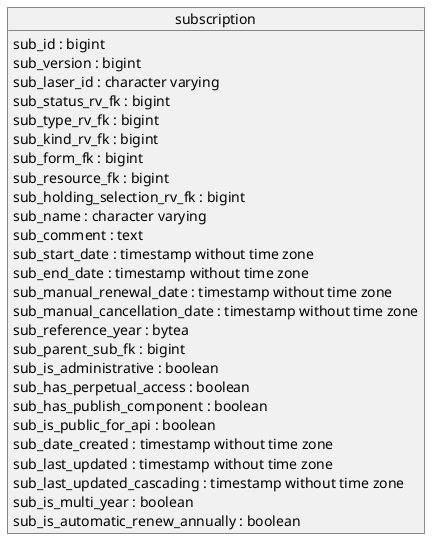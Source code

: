 @startuml

object subscription {
    sub_id : bigint
    sub_version : bigint
    sub_laser_id : character varying
    sub_status_rv_fk : bigint
    sub_type_rv_fk : bigint
    sub_kind_rv_fk : bigint
    sub_form_fk : bigint
    sub_resource_fk : bigint
    sub_holding_selection_rv_fk : bigint
    sub_name : character varying
    sub_comment : text
    sub_start_date : timestamp without time zone
    sub_end_date : timestamp without time zone
    sub_manual_renewal_date : timestamp without time zone
    sub_manual_cancellation_date : timestamp without time zone
    sub_reference_year : bytea
    sub_parent_sub_fk : bigint
    sub_is_administrative : boolean
    sub_has_perpetual_access : boolean
    sub_has_publish_component : boolean
    sub_is_public_for_api : boolean
    sub_date_created : timestamp without time zone
    sub_last_updated : timestamp without time zone
    sub_last_updated_cascading : timestamp without time zone
    sub_is_multi_year : boolean
    sub_is_automatic_renew_annually : boolean
}

@enduml
